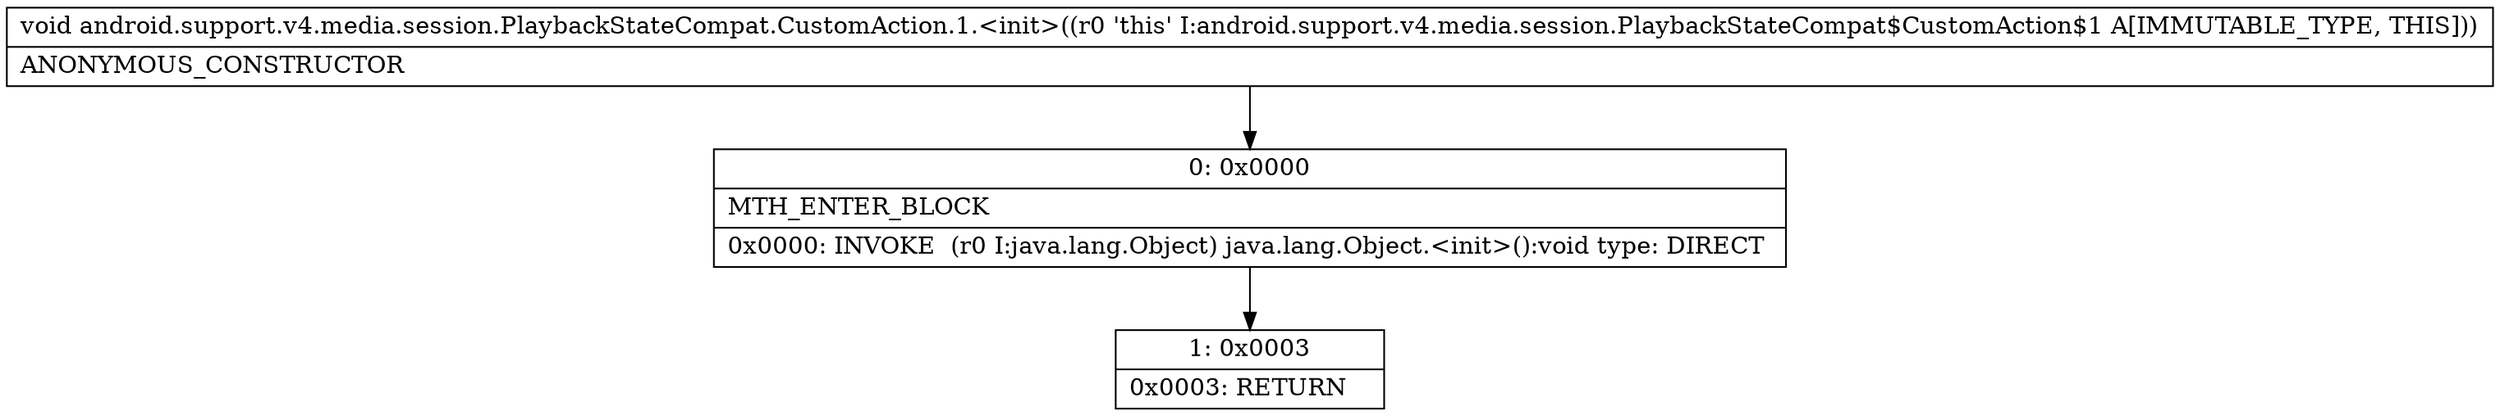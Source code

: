 digraph "CFG forandroid.support.v4.media.session.PlaybackStateCompat.CustomAction.1.\<init\>()V" {
Node_0 [shape=record,label="{0\:\ 0x0000|MTH_ENTER_BLOCK\l|0x0000: INVOKE  (r0 I:java.lang.Object) java.lang.Object.\<init\>():void type: DIRECT \l}"];
Node_1 [shape=record,label="{1\:\ 0x0003|0x0003: RETURN   \l}"];
MethodNode[shape=record,label="{void android.support.v4.media.session.PlaybackStateCompat.CustomAction.1.\<init\>((r0 'this' I:android.support.v4.media.session.PlaybackStateCompat$CustomAction$1 A[IMMUTABLE_TYPE, THIS]))  | ANONYMOUS_CONSTRUCTOR\l}"];
MethodNode -> Node_0;
Node_0 -> Node_1;
}

